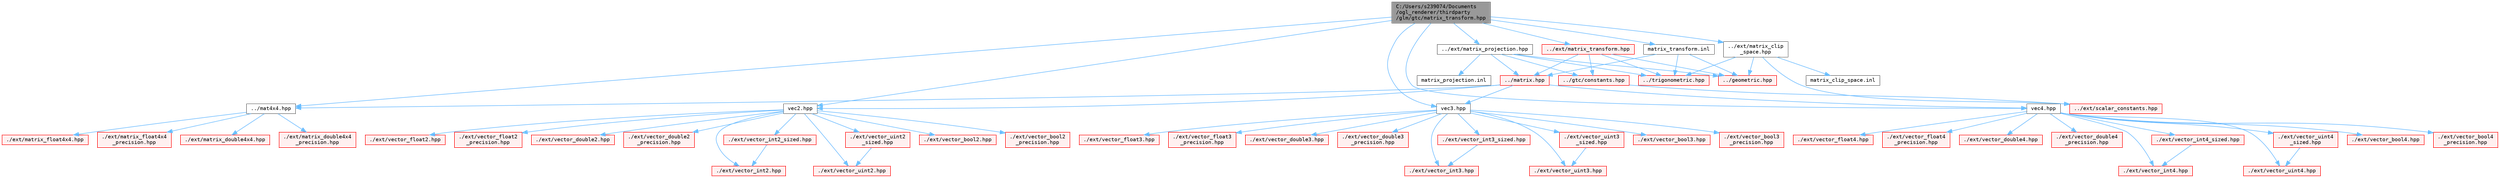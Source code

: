digraph "C:/Users/s239074/Documents/ogl_renderer/thirdparty/glm/gtc/matrix_transform.hpp"
{
 // LATEX_PDF_SIZE
  bgcolor="transparent";
  edge [fontname=Terminal,fontsize=10,labelfontname=Helvetica,labelfontsize=10];
  node [fontname=Terminal,fontsize=10,shape=box,height=0.2,width=0.4];
  Node1 [label="C:/Users/s239074/Documents\l/ogl_renderer/thirdparty\l/glm/gtc/matrix_transform.hpp",height=0.2,width=0.4,color="gray40", fillcolor="grey60", style="filled", fontcolor="black",tooltip=" "];
  Node1 -> Node2 [color="steelblue1",style="solid"];
  Node2 [label="../mat4x4.hpp",height=0.2,width=0.4,color="grey40", fillcolor="white", style="filled",URL="$mat4x4_8hpp.html",tooltip=" "];
  Node2 -> Node3 [color="steelblue1",style="solid"];
  Node3 [label="./ext/matrix_double4x4.hpp",height=0.2,width=0.4,color="red", fillcolor="#FFF0F0", style="filled",URL="$matrix__double4x4_8hpp.html",tooltip=" "];
  Node2 -> Node127 [color="steelblue1",style="solid"];
  Node127 [label="./ext/matrix_double4x4\l_precision.hpp",height=0.2,width=0.4,color="red", fillcolor="#FFF0F0", style="filled",URL="$matrix__double4x4__precision_8hpp.html",tooltip=" "];
  Node2 -> Node128 [color="steelblue1",style="solid"];
  Node128 [label="./ext/matrix_float4x4.hpp",height=0.2,width=0.4,color="red", fillcolor="#FFF0F0", style="filled",URL="$matrix__float4x4_8hpp.html",tooltip=" "];
  Node2 -> Node129 [color="steelblue1",style="solid"];
  Node129 [label="./ext/matrix_float4x4\l_precision.hpp",height=0.2,width=0.4,color="red", fillcolor="#FFF0F0", style="filled",URL="$matrix__float4x4__precision_8hpp.html",tooltip=" "];
  Node1 -> Node16 [color="steelblue1",style="solid"];
  Node16 [label="vec2.hpp",height=0.2,width=0.4,color="grey40", fillcolor="white", style="filled",URL="$vec2_8hpp.html",tooltip=" "];
  Node16 -> Node17 [color="steelblue1",style="solid"];
  Node17 [label="./ext/vector_bool2.hpp",height=0.2,width=0.4,color="red", fillcolor="#FFF0F0", style="filled",URL="$vector__bool2_8hpp.html",tooltip=" "];
  Node16 -> Node20 [color="steelblue1",style="solid"];
  Node20 [label="./ext/vector_bool2\l_precision.hpp",height=0.2,width=0.4,color="red", fillcolor="#FFF0F0", style="filled",URL="$vector__bool2__precision_8hpp.html",tooltip=" "];
  Node16 -> Node21 [color="steelblue1",style="solid"];
  Node21 [label="./ext/vector_float2.hpp",height=0.2,width=0.4,color="red", fillcolor="#FFF0F0", style="filled",URL="$vector__float2_8hpp.html",tooltip=" "];
  Node16 -> Node22 [color="steelblue1",style="solid"];
  Node22 [label="./ext/vector_float2\l_precision.hpp",height=0.2,width=0.4,color="red", fillcolor="#FFF0F0", style="filled",URL="$vector__float2__precision_8hpp.html",tooltip=" "];
  Node16 -> Node23 [color="steelblue1",style="solid"];
  Node23 [label="./ext/vector_double2.hpp",height=0.2,width=0.4,color="red", fillcolor="#FFF0F0", style="filled",URL="$vector__double2_8hpp.html",tooltip=" "];
  Node16 -> Node24 [color="steelblue1",style="solid"];
  Node24 [label="./ext/vector_double2\l_precision.hpp",height=0.2,width=0.4,color="red", fillcolor="#FFF0F0", style="filled",URL="$vector__double2__precision_8hpp.html",tooltip=" "];
  Node16 -> Node25 [color="steelblue1",style="solid"];
  Node25 [label="./ext/vector_int2.hpp",height=0.2,width=0.4,color="red", fillcolor="#FFF0F0", style="filled",URL="$vector__int2_8hpp.html",tooltip=" "];
  Node16 -> Node26 [color="steelblue1",style="solid"];
  Node26 [label="./ext/vector_int2_sized.hpp",height=0.2,width=0.4,color="red", fillcolor="#FFF0F0", style="filled",URL="$vector__int2__sized_8hpp.html",tooltip=" "];
  Node26 -> Node25 [color="steelblue1",style="solid"];
  Node16 -> Node28 [color="steelblue1",style="solid"];
  Node28 [label="./ext/vector_uint2.hpp",height=0.2,width=0.4,color="red", fillcolor="#FFF0F0", style="filled",URL="$vector__uint2_8hpp.html",tooltip=" "];
  Node16 -> Node29 [color="steelblue1",style="solid"];
  Node29 [label="./ext/vector_uint2\l_sized.hpp",height=0.2,width=0.4,color="red", fillcolor="#FFF0F0", style="filled",URL="$vector__uint2__sized_8hpp.html",tooltip=" "];
  Node29 -> Node28 [color="steelblue1",style="solid"];
  Node1 -> Node31 [color="steelblue1",style="solid"];
  Node31 [label="vec3.hpp",height=0.2,width=0.4,color="grey40", fillcolor="white", style="filled",URL="$vec3_8hpp.html",tooltip=" "];
  Node31 -> Node32 [color="steelblue1",style="solid"];
  Node32 [label="./ext/vector_bool3.hpp",height=0.2,width=0.4,color="red", fillcolor="#FFF0F0", style="filled",URL="$vector__bool3_8hpp.html",tooltip=" "];
  Node31 -> Node35 [color="steelblue1",style="solid"];
  Node35 [label="./ext/vector_bool3\l_precision.hpp",height=0.2,width=0.4,color="red", fillcolor="#FFF0F0", style="filled",URL="$vector__bool3__precision_8hpp.html",tooltip=" "];
  Node31 -> Node36 [color="steelblue1",style="solid"];
  Node36 [label="./ext/vector_float3.hpp",height=0.2,width=0.4,color="red", fillcolor="#FFF0F0", style="filled",URL="$vector__float3_8hpp.html",tooltip=" "];
  Node31 -> Node37 [color="steelblue1",style="solid"];
  Node37 [label="./ext/vector_float3\l_precision.hpp",height=0.2,width=0.4,color="red", fillcolor="#FFF0F0", style="filled",URL="$vector__float3__precision_8hpp.html",tooltip=" "];
  Node31 -> Node38 [color="steelblue1",style="solid"];
  Node38 [label="./ext/vector_double3.hpp",height=0.2,width=0.4,color="red", fillcolor="#FFF0F0", style="filled",URL="$vector__double3_8hpp.html",tooltip=" "];
  Node31 -> Node39 [color="steelblue1",style="solid"];
  Node39 [label="./ext/vector_double3\l_precision.hpp",height=0.2,width=0.4,color="red", fillcolor="#FFF0F0", style="filled",URL="$vector__double3__precision_8hpp.html",tooltip=" "];
  Node31 -> Node40 [color="steelblue1",style="solid"];
  Node40 [label="./ext/vector_int3.hpp",height=0.2,width=0.4,color="red", fillcolor="#FFF0F0", style="filled",URL="$vector__int3_8hpp.html",tooltip=" "];
  Node31 -> Node41 [color="steelblue1",style="solid"];
  Node41 [label="./ext/vector_int3_sized.hpp",height=0.2,width=0.4,color="red", fillcolor="#FFF0F0", style="filled",URL="$vector__int3__sized_8hpp.html",tooltip=" "];
  Node41 -> Node40 [color="steelblue1",style="solid"];
  Node31 -> Node42 [color="steelblue1",style="solid"];
  Node42 [label="./ext/vector_uint3.hpp",height=0.2,width=0.4,color="red", fillcolor="#FFF0F0", style="filled",URL="$vector__uint3_8hpp.html",tooltip=" "];
  Node31 -> Node43 [color="steelblue1",style="solid"];
  Node43 [label="./ext/vector_uint3\l_sized.hpp",height=0.2,width=0.4,color="red", fillcolor="#FFF0F0", style="filled",URL="$vector__uint3__sized_8hpp.html",tooltip=" "];
  Node43 -> Node42 [color="steelblue1",style="solid"];
  Node1 -> Node44 [color="steelblue1",style="solid"];
  Node44 [label="vec4.hpp",height=0.2,width=0.4,color="grey40", fillcolor="white", style="filled",URL="$vec4_8hpp.html",tooltip=" "];
  Node44 -> Node45 [color="steelblue1",style="solid"];
  Node45 [label="./ext/vector_bool4.hpp",height=0.2,width=0.4,color="red", fillcolor="#FFF0F0", style="filled",URL="$vector__bool4_8hpp.html",tooltip=" "];
  Node44 -> Node46 [color="steelblue1",style="solid"];
  Node46 [label="./ext/vector_bool4\l_precision.hpp",height=0.2,width=0.4,color="red", fillcolor="#FFF0F0", style="filled",URL="$vector__bool4__precision_8hpp.html",tooltip=" "];
  Node44 -> Node47 [color="steelblue1",style="solid"];
  Node47 [label="./ext/vector_float4.hpp",height=0.2,width=0.4,color="red", fillcolor="#FFF0F0", style="filled",URL="$vector__float4_8hpp.html",tooltip=" "];
  Node44 -> Node48 [color="steelblue1",style="solid"];
  Node48 [label="./ext/vector_float4\l_precision.hpp",height=0.2,width=0.4,color="red", fillcolor="#FFF0F0", style="filled",URL="$vector__float4__precision_8hpp.html",tooltip=" "];
  Node44 -> Node49 [color="steelblue1",style="solid"];
  Node49 [label="./ext/vector_double4.hpp",height=0.2,width=0.4,color="red", fillcolor="#FFF0F0", style="filled",URL="$vector__double4_8hpp.html",tooltip=" "];
  Node44 -> Node50 [color="steelblue1",style="solid"];
  Node50 [label="./ext/vector_double4\l_precision.hpp",height=0.2,width=0.4,color="red", fillcolor="#FFF0F0", style="filled",URL="$vector__double4__precision_8hpp.html",tooltip=" "];
  Node44 -> Node51 [color="steelblue1",style="solid"];
  Node51 [label="./ext/vector_int4.hpp",height=0.2,width=0.4,color="red", fillcolor="#FFF0F0", style="filled",URL="$vector__int4_8hpp.html",tooltip=" "];
  Node44 -> Node52 [color="steelblue1",style="solid"];
  Node52 [label="./ext/vector_int4_sized.hpp",height=0.2,width=0.4,color="red", fillcolor="#FFF0F0", style="filled",URL="$vector__int4__sized_8hpp.html",tooltip=" "];
  Node52 -> Node51 [color="steelblue1",style="solid"];
  Node44 -> Node53 [color="steelblue1",style="solid"];
  Node53 [label="./ext/vector_uint4.hpp",height=0.2,width=0.4,color="red", fillcolor="#FFF0F0", style="filled",URL="$vector__uint4_8hpp.html",tooltip=" "];
  Node44 -> Node54 [color="steelblue1",style="solid"];
  Node54 [label="./ext/vector_uint4\l_sized.hpp",height=0.2,width=0.4,color="red", fillcolor="#FFF0F0", style="filled",URL="$vector__uint4__sized_8hpp.html",tooltip=" "];
  Node54 -> Node53 [color="steelblue1",style="solid"];
  Node1 -> Node130 [color="steelblue1",style="solid"];
  Node130 [label="../ext/matrix_projection.hpp",height=0.2,width=0.4,color="grey40", fillcolor="white", style="filled",URL="$matrix__projection_8hpp.html",tooltip=" "];
  Node130 -> Node131 [color="steelblue1",style="solid"];
  Node131 [label="../gtc/constants.hpp",height=0.2,width=0.4,color="red", fillcolor="#FFF0F0", style="filled",URL="$constants_8hpp.html",tooltip=" "];
  Node131 -> Node132 [color="steelblue1",style="solid"];
  Node132 [label="../ext/scalar_constants.hpp",height=0.2,width=0.4,color="red", fillcolor="#FFF0F0", style="filled",URL="$scalar__constants_8hpp.html",tooltip=" "];
  Node130 -> Node112 [color="steelblue1",style="solid"];
  Node112 [label="../geometric.hpp",height=0.2,width=0.4,color="red", fillcolor="#FFF0F0", style="filled",URL="$geometric_8hpp.html",tooltip=" "];
  Node130 -> Node135 [color="steelblue1",style="solid"];
  Node135 [label="../trigonometric.hpp",height=0.2,width=0.4,color="red", fillcolor="#FFF0F0", style="filled",URL="$trigonometric_8hpp.html",tooltip=" "];
  Node130 -> Node15 [color="steelblue1",style="solid"];
  Node15 [label="../matrix.hpp",height=0.2,width=0.4,color="red", fillcolor="#FFF0F0", style="filled",URL="$matrix_8hpp.html",tooltip=" "];
  Node15 -> Node16 [color="steelblue1",style="solid"];
  Node15 -> Node31 [color="steelblue1",style="solid"];
  Node15 -> Node44 [color="steelblue1",style="solid"];
  Node15 -> Node2 [color="steelblue1",style="solid"];
  Node130 -> Node138 [color="steelblue1",style="solid"];
  Node138 [label="matrix_projection.inl",height=0.2,width=0.4,color="grey40", fillcolor="white", style="filled",URL="$matrix__projection_8inl.html",tooltip=" "];
  Node1 -> Node139 [color="steelblue1",style="solid"];
  Node139 [label="../ext/matrix_clip\l_space.hpp",height=0.2,width=0.4,color="grey40", fillcolor="white", style="filled",URL="$matrix__clip__space_8hpp.html",tooltip=" "];
  Node139 -> Node132 [color="steelblue1",style="solid"];
  Node139 -> Node112 [color="steelblue1",style="solid"];
  Node139 -> Node135 [color="steelblue1",style="solid"];
  Node139 -> Node140 [color="steelblue1",style="solid"];
  Node140 [label="matrix_clip_space.inl",height=0.2,width=0.4,color="grey40", fillcolor="white", style="filled",URL="$matrix__clip__space_8inl.html",tooltip=" "];
  Node1 -> Node141 [color="steelblue1",style="solid"];
  Node141 [label="../ext/matrix_transform.hpp",height=0.2,width=0.4,color="red", fillcolor="#FFF0F0", style="filled",URL="$ext_2matrix__transform_8hpp.html",tooltip=" "];
  Node141 -> Node131 [color="steelblue1",style="solid"];
  Node141 -> Node112 [color="steelblue1",style="solid"];
  Node141 -> Node135 [color="steelblue1",style="solid"];
  Node141 -> Node15 [color="steelblue1",style="solid"];
  Node1 -> Node143 [color="steelblue1",style="solid"];
  Node143 [label="matrix_transform.inl",height=0.2,width=0.4,color="grey40", fillcolor="white", style="filled",URL="$gtc_2matrix__transform_8inl.html",tooltip=" "];
  Node143 -> Node112 [color="steelblue1",style="solid"];
  Node143 -> Node135 [color="steelblue1",style="solid"];
  Node143 -> Node15 [color="steelblue1",style="solid"];
}
